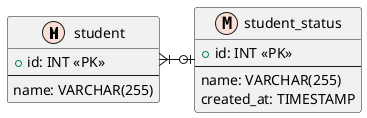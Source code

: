 @startuml

!define MASTER F9DFD5
!define TRANSACTION CAE7F2

entity "student" as student <<M,MASTER>> {
    + id: INT <<PK>>
    --
    name: VARCHAR(255)
}

entity "student_status" as student_status <<M,MASTER>> {
    + id: INT <<PK>>
    --
    name: VARCHAR(255)
    created_at: TIMESTAMP
}

student }|-right-o| student_status

@enduml